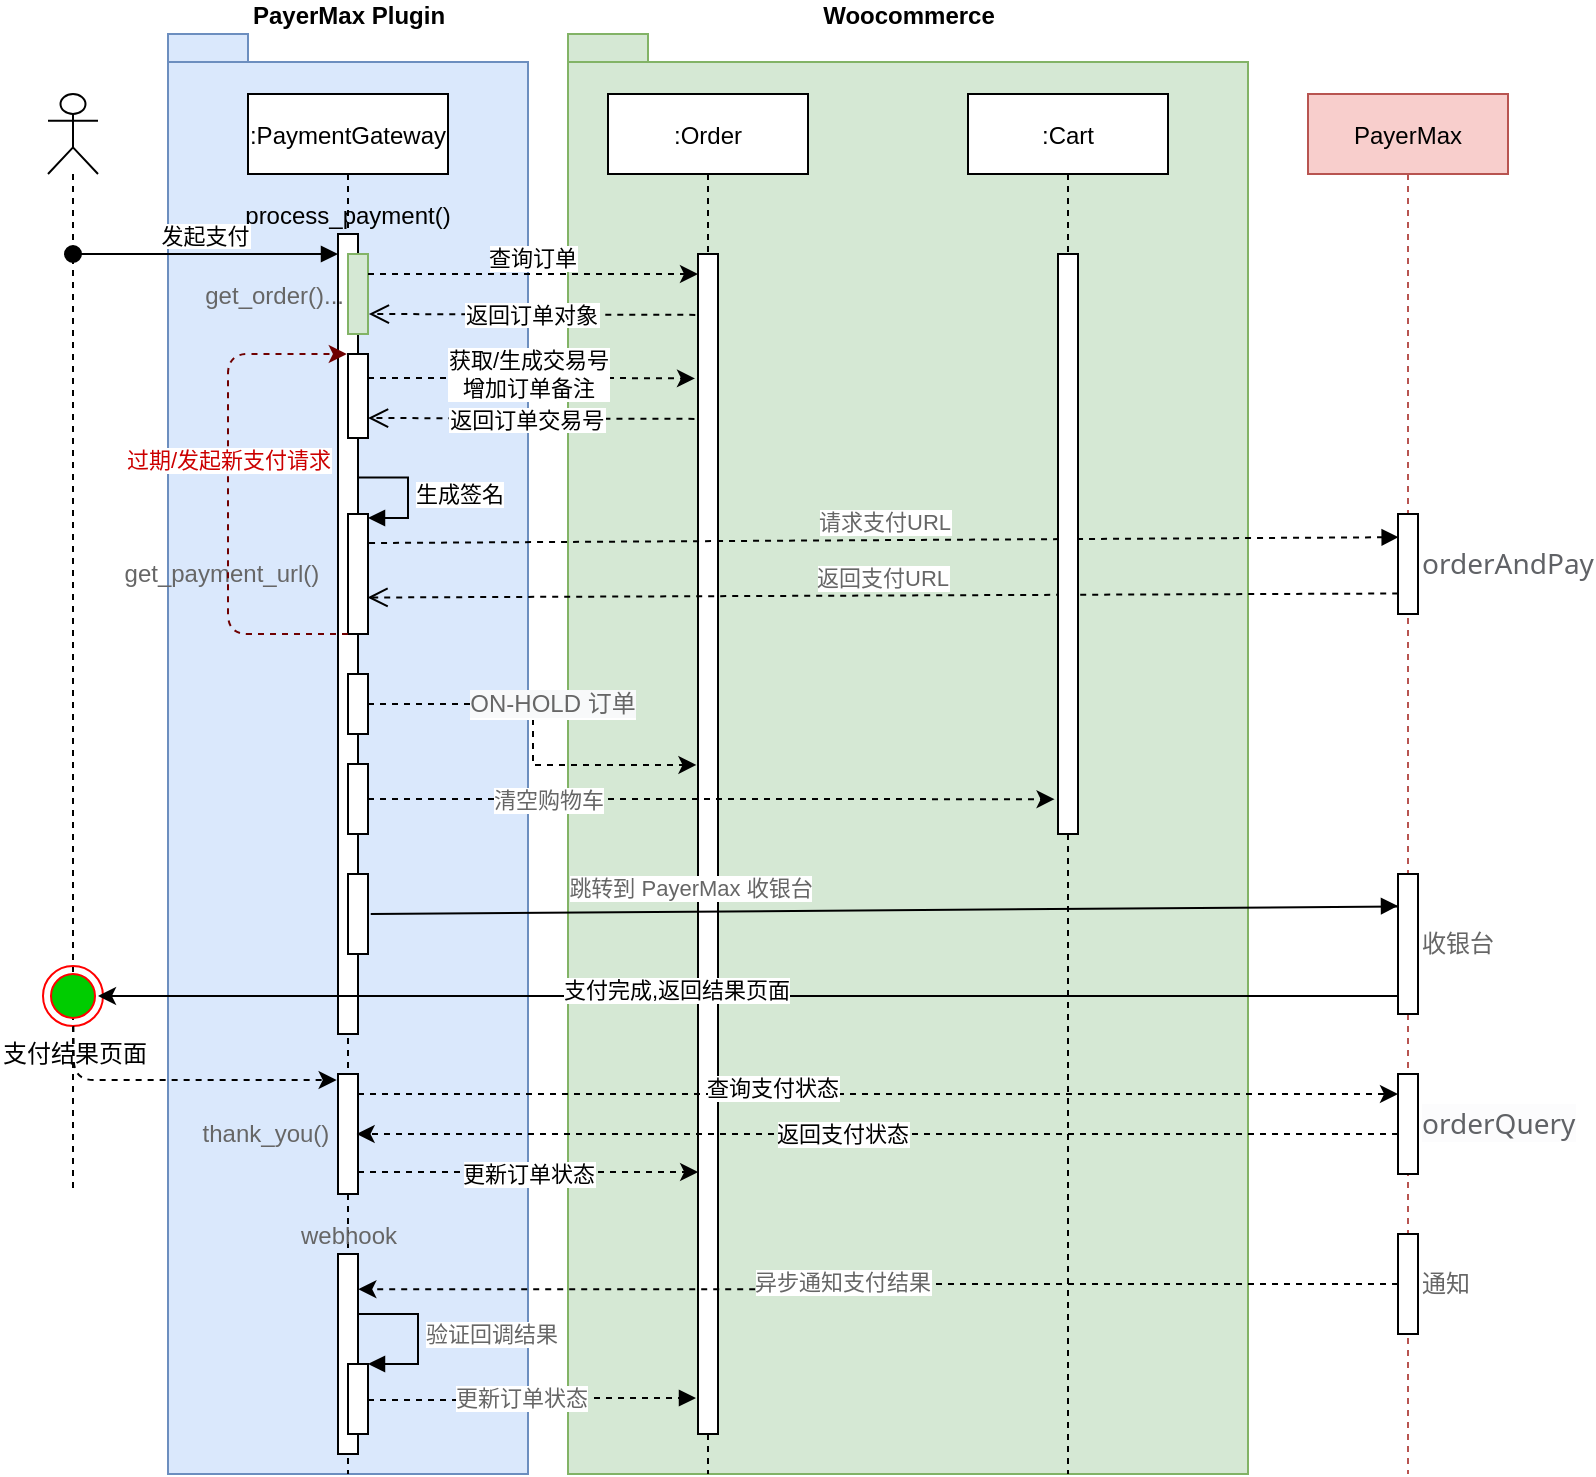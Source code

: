 <mxfile>
    <diagram id="CSzMHFBcp_d1qgTSIAKr" name="第 1 页">
        <mxGraphModel dx="2043" dy="1150" grid="1" gridSize="10" guides="1" tooltips="1" connect="1" arrows="1" fold="1" page="1" pageScale="1" pageWidth="827" pageHeight="1169" math="0" shadow="0">
            <root>
                <mxCell id="0"/>
                <mxCell id="1" parent="0"/>
                <mxCell id="2" value="PayerMax Plugin" style="shape=folder;fontStyle=1;spacingTop=10;tabWidth=40;tabHeight=14;tabPosition=left;html=1;labelPosition=center;verticalLabelPosition=top;align=center;verticalAlign=bottom;fillColor=#dae8fc;strokeColor=#6c8ebf;" parent="1" vertex="1">
                    <mxGeometry x="80" y="50" width="180" height="720" as="geometry"/>
                </mxCell>
                <mxCell id="3" value="Woocommerce" style="shape=folder;fontStyle=1;spacingTop=10;tabWidth=40;tabHeight=14;tabPosition=left;html=1;labelPosition=center;verticalLabelPosition=top;align=center;verticalAlign=bottom;fillColor=#d5e8d4;strokeColor=#82b366;" parent="1" vertex="1">
                    <mxGeometry x="280" y="50" width="340" height="720" as="geometry"/>
                </mxCell>
                <mxCell id="4" value=":PaymentGateway" style="shape=umlLifeline;perimeter=lifelinePerimeter;container=1;collapsible=0;recursiveResize=0;rounded=0;shadow=0;strokeWidth=1;" parent="1" vertex="1">
                    <mxGeometry x="120" y="80" width="100" height="690" as="geometry"/>
                </mxCell>
                <mxCell id="5" value="process_payment()" style="points=[];perimeter=orthogonalPerimeter;rounded=0;shadow=0;strokeWidth=1;labelPosition=center;verticalLabelPosition=top;align=center;verticalAlign=bottom;" parent="4" vertex="1">
                    <mxGeometry x="45" y="70" width="10" height="400" as="geometry"/>
                </mxCell>
                <mxCell id="6" value="get_order()..." style="points=[];perimeter=orthogonalPerimeter;rounded=0;shadow=0;strokeWidth=1;labelPosition=left;verticalLabelPosition=middle;align=right;verticalAlign=middle;fillColor=#d5e8d4;strokeColor=#82b366;fontColor=#666666;" parent="4" vertex="1">
                    <mxGeometry x="50" y="80" width="10" height="40" as="geometry"/>
                </mxCell>
                <mxCell id="7" value="" style="html=1;points=[];perimeter=orthogonalPerimeter;fontColor=#00CC00;" parent="4" vertex="1">
                    <mxGeometry x="50" y="130" width="10" height="42" as="geometry"/>
                </mxCell>
                <mxCell id="8" value="get_payment_url()&amp;nbsp; &amp;nbsp;&amp;nbsp;" style="html=1;points=[];perimeter=orthogonalPerimeter;fontColor=#666666;labelPosition=left;verticalLabelPosition=middle;align=right;verticalAlign=middle;" parent="4" vertex="1">
                    <mxGeometry x="50" y="210" width="10" height="60" as="geometry"/>
                </mxCell>
                <mxCell id="9" value="" style="html=1;points=[];perimeter=orthogonalPerimeter;fontColor=#666666;labelPosition=left;verticalLabelPosition=middle;align=right;verticalAlign=middle;" parent="4" vertex="1">
                    <mxGeometry x="50" y="290" width="10" height="30" as="geometry"/>
                </mxCell>
                <mxCell id="10" value="" style="html=1;points=[];perimeter=orthogonalPerimeter;fontColor=#666666;labelPosition=left;verticalLabelPosition=middle;align=right;verticalAlign=middle;" parent="4" vertex="1">
                    <mxGeometry x="50" y="335" width="10" height="35" as="geometry"/>
                </mxCell>
                <mxCell id="11" value="" style="html=1;points=[];perimeter=orthogonalPerimeter;fontColor=#666666;" parent="4" vertex="1">
                    <mxGeometry x="50" y="390" width="10" height="40" as="geometry"/>
                </mxCell>
                <mxCell id="12" value="webhook" style="html=1;points=[];perimeter=orthogonalPerimeter;fontColor=#666666;labelPosition=center;verticalLabelPosition=top;align=center;verticalAlign=bottom;" parent="4" vertex="1">
                    <mxGeometry x="45" y="580" width="10" height="100" as="geometry"/>
                </mxCell>
                <mxCell id="13" value="" style="html=1;points=[];perimeter=orthogonalPerimeter;fontColor=#666666;" parent="4" vertex="1">
                    <mxGeometry x="50" y="635" width="10" height="35" as="geometry"/>
                </mxCell>
                <mxCell id="14" value="验证回调结果" style="edgeStyle=orthogonalEdgeStyle;html=1;align=left;spacingLeft=2;endArrow=block;rounded=0;entryX=1;entryY=0;fontColor=#666666;" parent="4" target="13" edge="1">
                    <mxGeometry relative="1" as="geometry">
                        <mxPoint x="55" y="610" as="sourcePoint"/>
                        <Array as="points">
                            <mxPoint x="85" y="610"/>
                        </Array>
                    </mxGeometry>
                </mxCell>
                <mxCell id="15" value="生成签名" style="edgeStyle=orthogonalEdgeStyle;html=1;align=left;spacingLeft=2;endArrow=block;rounded=0;entryX=1;entryY=0;exitX=1.033;exitY=0.315;exitDx=0;exitDy=0;exitPerimeter=0;" parent="4" edge="1">
                    <mxGeometry relative="1" as="geometry">
                        <mxPoint x="55.33" y="191.75" as="sourcePoint"/>
                        <mxPoint x="60" y="212" as="targetPoint"/>
                        <Array as="points">
                            <mxPoint x="80" y="192"/>
                            <mxPoint x="80" y="212"/>
                        </Array>
                    </mxGeometry>
                </mxCell>
                <mxCell id="46" style="edgeStyle=none;html=1;entryX=-0.059;entryY=0.001;entryDx=0;entryDy=0;entryPerimeter=0;fontColor=#CC0000;rounded=1;dashed=1;fillColor=#a20025;strokeColor=#6F0000;" parent="4" source="8" target="7" edge="1">
                    <mxGeometry relative="1" as="geometry">
                        <Array as="points">
                            <mxPoint x="-10" y="270"/>
                            <mxPoint x="-10" y="210"/>
                            <mxPoint x="-10" y="130"/>
                        </Array>
                    </mxGeometry>
                </mxCell>
                <mxCell id="47" value="过期/发起新支付请求" style="edgeLabel;html=1;align=center;verticalAlign=middle;resizable=0;points=[];fontColor=#CC0000;" parent="46" vertex="1" connectable="0">
                    <mxGeometry x="0.134" relative="1" as="geometry">
                        <mxPoint as="offset"/>
                    </mxGeometry>
                </mxCell>
                <mxCell id="38" value="更新订单状态" style="edgeStyle=orthogonalEdgeStyle;html=1;align=left;spacingLeft=2;endArrow=block;rounded=0;fontColor=#666666;dashed=1;" parent="4" edge="1">
                    <mxGeometry x="-120" y="-7" as="geometry">
                        <mxPoint x="60" y="653" as="sourcePoint"/>
                        <mxPoint x="-42" y="-1" as="offset"/>
                        <Array as="points">
                            <mxPoint x="143" y="653"/>
                            <mxPoint x="143" y="652"/>
                        </Array>
                        <mxPoint x="224" y="652" as="targetPoint"/>
                    </mxGeometry>
                </mxCell>
                <mxCell id="55" value="thank_you()&amp;nbsp;" style="html=1;points=[];perimeter=orthogonalPerimeter;fontColor=#666666;labelPosition=left;verticalLabelPosition=middle;align=right;verticalAlign=middle;" vertex="1" parent="4">
                    <mxGeometry x="45" y="490" width="10" height="60" as="geometry"/>
                </mxCell>
                <mxCell id="16" value=":Order" style="shape=umlLifeline;perimeter=lifelinePerimeter;container=1;collapsible=0;recursiveResize=0;rounded=0;shadow=0;strokeWidth=1;" parent="1" vertex="1">
                    <mxGeometry x="300" y="80" width="100" height="690" as="geometry"/>
                </mxCell>
                <mxCell id="17" value="" style="points=[];perimeter=orthogonalPerimeter;rounded=0;shadow=0;strokeWidth=1;" parent="16" vertex="1">
                    <mxGeometry x="45" y="80" width="10" height="590" as="geometry"/>
                </mxCell>
                <mxCell id="18" value="返回订单对象" style="verticalAlign=middle;endArrow=open;dashed=1;endSize=8;shadow=0;strokeWidth=1;entryX=1.043;entryY=0.718;entryDx=0;entryDy=0;entryPerimeter=0;exitX=-0.135;exitY=0.068;exitDx=0;exitDy=0;exitPerimeter=0;labelPosition=center;verticalLabelPosition=middle;align=center;" parent="1" edge="1">
                    <mxGeometry x="180.43" y="190" as="geometry">
                        <mxPoint x="180.43" y="190" as="targetPoint"/>
                        <mxPoint x="343.65" y="190.44" as="sourcePoint"/>
                        <mxPoint as="offset"/>
                    </mxGeometry>
                </mxCell>
                <mxCell id="19" value="" style="shape=umlLifeline;participant=umlActor;perimeter=lifelinePerimeter;whiteSpace=wrap;html=1;container=1;collapsible=0;recursiveResize=0;verticalAlign=top;spacingTop=36;outlineConnect=0;" parent="1" vertex="1">
                    <mxGeometry x="20" y="80" width="25" height="550" as="geometry"/>
                </mxCell>
                <mxCell id="39" value="支付结果页面" style="ellipse;html=1;shape=endState;strokeColor=#ff0000;fillColor=#00CC00;labelPosition=center;verticalLabelPosition=bottom;align=center;verticalAlign=top;" parent="19" vertex="1">
                    <mxGeometry x="-2.5" y="436" width="30" height="30" as="geometry"/>
                </mxCell>
                <mxCell id="20" value="发起支付" style="verticalAlign=bottom;startArrow=oval;endArrow=block;startSize=8;shadow=0;strokeWidth=1;" parent="1" source="19" target="5" edge="1">
                    <mxGeometry x="29.5" y="160" as="geometry">
                        <mxPoint x="80" y="150" as="sourcePoint"/>
                        <Array as="points">
                            <mxPoint x="100" y="160"/>
                        </Array>
                    </mxGeometry>
                </mxCell>
                <mxCell id="21" style="edgeStyle=orthogonalEdgeStyle;rounded=0;orthogonalLoop=1;jettySize=auto;html=1;dashed=1;" parent="1" edge="1">
                    <mxGeometry x="180" y="170" as="geometry">
                        <mxPoint x="180" y="170" as="sourcePoint"/>
                        <mxPoint x="345" y="170" as="targetPoint"/>
                        <Array as="points">
                            <mxPoint x="180" y="170"/>
                            <mxPoint x="345" y="170"/>
                        </Array>
                    </mxGeometry>
                </mxCell>
                <mxCell id="22" value="查询订单" style="edgeLabel;html=1;align=center;verticalAlign=middle;resizable=0;points=[];" parent="21" vertex="1" connectable="0">
                    <mxGeometry x="-0.154" relative="1" as="geometry">
                        <mxPoint x="12" y="-8" as="offset"/>
                    </mxGeometry>
                </mxCell>
                <mxCell id="23" value="PayerMax" style="shape=umlLifeline;perimeter=lifelinePerimeter;container=1;collapsible=0;recursiveResize=0;rounded=0;shadow=0;strokeWidth=1;fillColor=#f8cecc;strokeColor=#b85450;" parent="1" vertex="1">
                    <mxGeometry x="650" y="80" width="100" height="690" as="geometry"/>
                </mxCell>
                <mxCell id="24" value="&lt;span style=&quot;color: rgb(96, 98, 102); font-family: &amp;quot;Segoe UI&amp;quot;, &amp;quot;Helvetica Neue&amp;quot;, Helvetica, Arial, &amp;quot;sans-serif&amp;quot;, &amp;quot;PingFang SC&amp;quot;, &amp;quot;Hiragino Sans GB&amp;quot;, &amp;quot;Microsoft YaHe&amp;quot;; font-size: 14px; text-align: left; background-color: rgb(255, 255, 255);&quot;&gt;orderAndPay&lt;/span&gt;" style="html=1;points=[];perimeter=orthogonalPerimeter;fontColor=#666666;labelPosition=right;verticalLabelPosition=middle;align=left;verticalAlign=middle;" parent="23" vertex="1">
                    <mxGeometry x="45" y="210" width="10" height="50" as="geometry"/>
                </mxCell>
                <mxCell id="26" value="通知" style="html=1;points=[];perimeter=orthogonalPerimeter;fontColor=#666666;labelPosition=right;verticalLabelPosition=middle;align=left;verticalAlign=middle;" parent="23" vertex="1">
                    <mxGeometry x="45" y="570" width="10" height="50" as="geometry"/>
                </mxCell>
                <mxCell id="25" value="收银台" style="html=1;points=[];perimeter=orthogonalPerimeter;fontColor=#666666;labelPosition=right;verticalLabelPosition=middle;align=left;verticalAlign=middle;" parent="23" vertex="1">
                    <mxGeometry x="45" y="390" width="10" height="70" as="geometry"/>
                </mxCell>
                <mxCell id="52" value="&lt;span style=&quot;color: rgb(96 , 98 , 102) ; font-family: &amp;#34;segoe ui&amp;#34; , &amp;#34;helvetica neue&amp;#34; , &amp;#34;helvetica&amp;#34; , &amp;#34;arial&amp;#34; , &amp;#34;sans-serif&amp;#34; , &amp;#34;pingfang sc&amp;#34; , &amp;#34;hiragino sans gb&amp;#34; , &amp;#34;microsoft yahe&amp;#34; ; font-size: 14px ; background-color: rgba(192 , 196 , 204 , 0.05)&quot;&gt;orderQuery&lt;/span&gt;" style="html=1;points=[];perimeter=orthogonalPerimeter;fontColor=#666666;labelPosition=right;verticalLabelPosition=middle;align=left;verticalAlign=middle;" vertex="1" parent="23">
                    <mxGeometry x="45" y="490" width="10" height="50" as="geometry"/>
                </mxCell>
                <mxCell id="27" value="请求支付URL" style="html=1;verticalAlign=bottom;endArrow=block;entryX=0.033;entryY=0.232;rounded=0;fontColor=#666666;exitX=1.053;exitY=0.242;exitDx=0;exitDy=0;exitPerimeter=0;entryDx=0;entryDy=0;entryPerimeter=0;dashed=1;" parent="1" source="8" target="24" edge="1">
                    <mxGeometry x="180.53" y="329.36" as="geometry">
                        <mxPoint x="169.731" y="332" as="sourcePoint"/>
                        <mxPoint x="535" y="332" as="targetPoint"/>
                    </mxGeometry>
                </mxCell>
                <mxCell id="28" value="返回支付URL" style="html=1;verticalAlign=bottom;endArrow=open;dashed=1;endSize=8;exitX=0.01;exitY=0.795;rounded=0;fontColor=#666666;entryX=0.975;entryY=0.696;entryDx=0;entryDy=0;entryPerimeter=0;exitDx=0;exitDy=0;exitPerimeter=0;" parent="1" source="24" target="8" edge="1">
                    <mxGeometry x="178.6" y="357.2" as="geometry">
                        <mxPoint x="465" y="396" as="targetPoint"/>
                    </mxGeometry>
                </mxCell>
                <mxCell id="29" style="edgeStyle=orthogonalEdgeStyle;rounded=0;orthogonalLoop=1;jettySize=auto;html=1;entryX=-0.078;entryY=0.433;entryDx=0;entryDy=0;entryPerimeter=0;fontColor=#666666;dashed=1;" parent="1" source="9" target="17" edge="1">
                    <mxGeometry x="180" y="424.96" as="geometry">
                        <Array as="points"/>
                    </mxGeometry>
                </mxCell>
                <mxCell id="30" value="&lt;span style=&quot;font-size: 12px; text-align: right; background-color: rgb(248, 249, 250);&quot;&gt;ON-HOLD 订单&lt;/span&gt;" style="edgeLabel;html=1;align=center;verticalAlign=middle;resizable=0;points=[];fontColor=#666666;" parent="29" connectable="0" vertex="1">
                    <mxGeometry x="-0.208" y="1" relative="1" as="geometry">
                        <mxPoint x="15" y="1" as="offset"/>
                    </mxGeometry>
                </mxCell>
                <mxCell id="31" value=":Cart" style="shape=umlLifeline;perimeter=lifelinePerimeter;container=1;collapsible=0;recursiveResize=0;rounded=0;shadow=0;strokeWidth=1;" parent="1" vertex="1">
                    <mxGeometry x="480" y="80" width="100" height="690" as="geometry"/>
                </mxCell>
                <mxCell id="32" value="" style="points=[];perimeter=orthogonalPerimeter;rounded=0;shadow=0;strokeWidth=1;" parent="31" vertex="1">
                    <mxGeometry x="45" y="80" width="10" height="290" as="geometry"/>
                </mxCell>
                <mxCell id="33" style="edgeStyle=orthogonalEdgeStyle;rounded=0;orthogonalLoop=1;jettySize=auto;html=1;entryX=-0.171;entryY=0.94;entryDx=0;entryDy=0;entryPerimeter=0;fontColor=#666666;dashed=1;" parent="1" source="10" target="32" edge="1">
                    <mxGeometry x="180" y="484.8" as="geometry">
                        <Array as="points"/>
                    </mxGeometry>
                </mxCell>
                <mxCell id="34" value="清空购物车" style="edgeLabel;html=1;align=center;verticalAlign=middle;resizable=0;points=[];fontColor=#666666;" parent="33" connectable="0" vertex="1">
                    <mxGeometry x="-0.837" y="1" relative="1" as="geometry">
                        <mxPoint x="62" y="1" as="offset"/>
                    </mxGeometry>
                </mxCell>
                <mxCell id="35" value="跳转到 PayerMax 收银台" style="html=1;verticalAlign=bottom;startArrow=none;endArrow=block;startSize=8;rounded=0;fontColor=#666666;startFill=0;entryX=0;entryY=0.228;entryDx=0;entryDy=0;entryPerimeter=0;" parent="1" edge="1" target="25">
                    <mxGeometry as="geometry">
                        <mxPoint x="690" y="486" as="sourcePoint"/>
                        <mxPoint x="695" y="490.0" as="targetPoint"/>
                        <mxPoint x="-352" as="offset"/>
                    </mxGeometry>
                </mxCell>
                <mxCell id="36" style="edgeStyle=orthogonalEdgeStyle;rounded=0;orthogonalLoop=1;jettySize=auto;html=1;entryX=1.017;entryY=0.176;entryDx=0;entryDy=0;entryPerimeter=0;fontColor=#666666;startArrow=none;startFill=0;dashed=1;" parent="1" source="26" target="12" edge="1">
                    <mxGeometry x="175.17" y="707" as="geometry"/>
                </mxCell>
                <mxCell id="37" value="异步通知支付结果" style="edgeLabel;html=1;align=center;verticalAlign=middle;resizable=0;points=[];fontColor=#666666;" parent="36" connectable="0" vertex="1">
                    <mxGeometry x="0.073" y="-4" relative="1" as="geometry">
                        <mxPoint as="offset"/>
                    </mxGeometry>
                </mxCell>
                <mxCell id="40" style="edgeStyle=orthogonalEdgeStyle;rounded=0;orthogonalLoop=1;jettySize=auto;html=1;" parent="1" edge="1">
                    <mxGeometry x="45" y="611" as="geometry">
                        <Array as="points">
                            <mxPoint x="640" y="531"/>
                            <mxPoint x="45" y="531"/>
                        </Array>
                        <mxPoint x="45" y="531" as="targetPoint"/>
                        <mxPoint x="695" y="531" as="sourcePoint"/>
                    </mxGeometry>
                </mxCell>
                <mxCell id="41" value="支付完成,返回结果页面" style="edgeLabel;html=1;align=center;verticalAlign=middle;resizable=0;points=[];" parent="40" vertex="1" connectable="0">
                    <mxGeometry x="0.11" y="-3" relative="1" as="geometry">
                        <mxPoint as="offset"/>
                    </mxGeometry>
                </mxCell>
                <mxCell id="42" style="edgeStyle=orthogonalEdgeStyle;rounded=0;orthogonalLoop=1;jettySize=auto;html=1;entryX=-0.15;entryY=0.166;entryDx=0;entryDy=0;entryPerimeter=0;dashed=1;" parent="1" edge="1">
                    <mxGeometry x="180" y="222" as="geometry">
                        <mxPoint x="180" y="222" as="sourcePoint"/>
                        <mxPoint x="343.5" y="222.24" as="targetPoint"/>
                        <Array as="points">
                            <mxPoint x="300" y="222"/>
                            <mxPoint x="300" y="222"/>
                        </Array>
                    </mxGeometry>
                </mxCell>
                <mxCell id="43" value="获取/生成交易号&lt;br&gt;增加订单备注" style="edgeLabel;html=1;align=center;verticalAlign=middle;resizable=0;points=[];" parent="42" vertex="1" connectable="0">
                    <mxGeometry x="-0.242" y="2" relative="1" as="geometry">
                        <mxPoint x="18" as="offset"/>
                    </mxGeometry>
                </mxCell>
                <mxCell id="44" value="返回订单交易号" style="verticalAlign=top;endArrow=open;dashed=1;endSize=8;shadow=0;strokeWidth=1;entryX=1.043;entryY=0.718;entryDx=0;entryDy=0;entryPerimeter=0;exitX=-0.135;exitY=0.068;exitDx=0;exitDy=0;exitPerimeter=0;labelPosition=center;verticalLabelPosition=bottom;align=center;" parent="1" edge="1">
                    <mxGeometry as="geometry">
                        <mxPoint x="180" y="242" as="targetPoint"/>
                        <mxPoint x="343.22" y="242.44" as="sourcePoint"/>
                        <mxPoint x="-2" y="-12" as="offset"/>
                    </mxGeometry>
                </mxCell>
                <mxCell id="48" value="" style="html=1;verticalAlign=bottom;startArrow=none;endArrow=none;startSize=8;rounded=0;fontColor=#666666;exitX=1.138;exitY=0.211;exitDx=0;exitDy=0;exitPerimeter=0;startFill=0;entryX=0.035;entryY=0.233;entryDx=0;entryDy=0;entryPerimeter=0;" parent="1" target="25" edge="1">
                    <mxGeometry x="181.38" y="490.0" as="geometry">
                        <mxPoint x="181.38" y="490.0" as="sourcePoint"/>
                        <mxPoint x="695" y="490.0" as="targetPoint"/>
                    </mxGeometry>
                </mxCell>
                <mxCell id="56" style="edgeStyle=none;rounded=1;html=1;dashed=1;fontColor=#000000;" edge="1" parent="1">
                    <mxGeometry relative="1" as="geometry">
                        <mxPoint x="175" y="580" as="sourcePoint"/>
                        <mxPoint x="695" y="580" as="targetPoint"/>
                    </mxGeometry>
                </mxCell>
                <mxCell id="57" value="查询支付状态" style="edgeLabel;html=1;align=center;verticalAlign=middle;resizable=0;points=[];fontColor=#000000;" vertex="1" connectable="0" parent="56">
                    <mxGeometry x="-0.204" y="3" relative="1" as="geometry">
                        <mxPoint as="offset"/>
                    </mxGeometry>
                </mxCell>
                <mxCell id="58" style="edgeStyle=none;rounded=1;html=1;entryX=0.931;entryY=0.633;entryDx=0;entryDy=0;entryPerimeter=0;dashed=1;fontColor=#000000;" edge="1" parent="1">
                    <mxGeometry relative="1" as="geometry">
                        <mxPoint x="695" y="599.98" as="sourcePoint"/>
                        <mxPoint x="174.31" y="599.98" as="targetPoint"/>
                    </mxGeometry>
                </mxCell>
                <mxCell id="59" value="返回支付状态" style="edgeLabel;html=1;align=center;verticalAlign=middle;resizable=0;points=[];fontColor=#000000;" vertex="1" connectable="0" parent="58">
                    <mxGeometry x="0.069" relative="1" as="geometry">
                        <mxPoint as="offset"/>
                    </mxGeometry>
                </mxCell>
                <mxCell id="60" style="edgeStyle=none;rounded=1;html=1;entryX=0.008;entryY=0.778;entryDx=0;entryDy=0;entryPerimeter=0;dashed=1;fontColor=#000000;" edge="1" parent="1" source="55" target="17">
                    <mxGeometry relative="1" as="geometry"/>
                </mxCell>
                <mxCell id="61" value="更新订单状态" style="edgeLabel;html=1;align=center;verticalAlign=middle;resizable=0;points=[];fontColor=#000000;" vertex="1" connectable="0" parent="60">
                    <mxGeometry x="-0.357" y="-1" relative="1" as="geometry">
                        <mxPoint x="30" as="offset"/>
                    </mxGeometry>
                </mxCell>
                <mxCell id="62" style="edgeStyle=none;rounded=1;html=1;entryX=-0.067;entryY=0.05;entryDx=0;entryDy=0;entryPerimeter=0;dashed=1;fontColor=#000000;" edge="1" parent="1" source="39" target="55">
                    <mxGeometry relative="1" as="geometry">
                        <Array as="points">
                            <mxPoint x="33" y="573"/>
                        </Array>
                    </mxGeometry>
                </mxCell>
            </root>
        </mxGraphModel>
    </diagram>
</mxfile>
